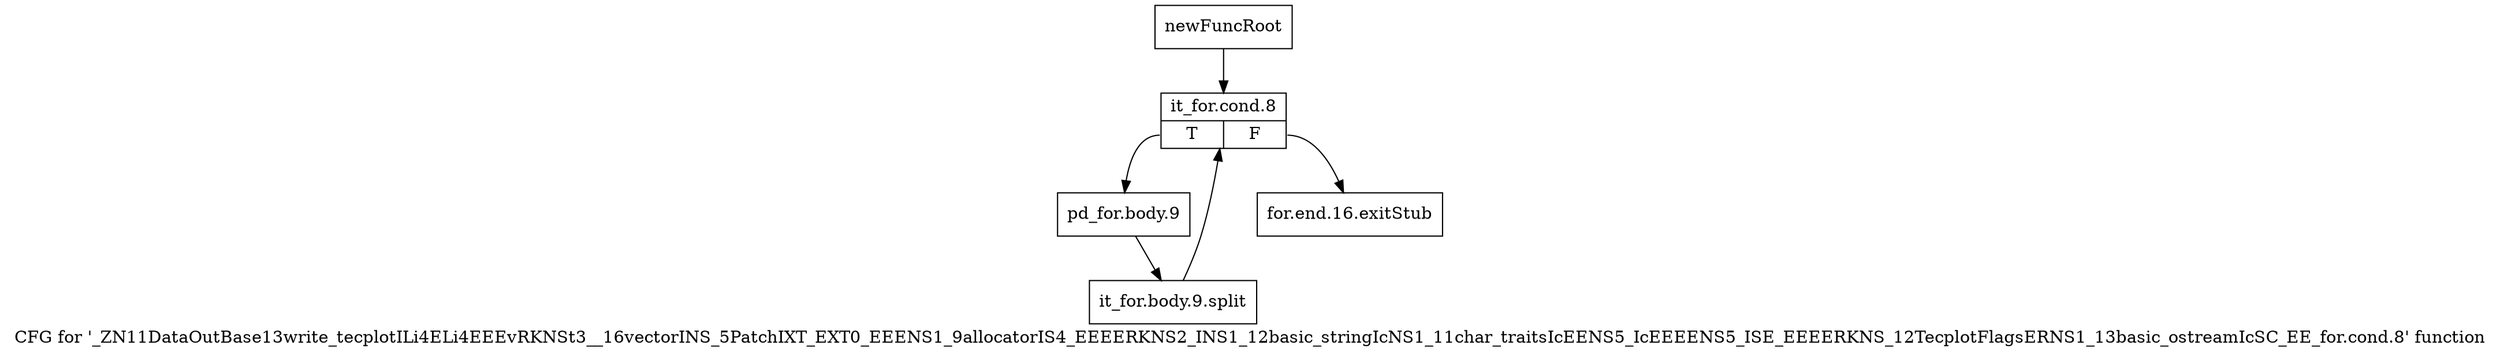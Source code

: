 digraph "CFG for '_ZN11DataOutBase13write_tecplotILi4ELi4EEEvRKNSt3__16vectorINS_5PatchIXT_EXT0_EEENS1_9allocatorIS4_EEEERKNS2_INS1_12basic_stringIcNS1_11char_traitsIcEENS5_IcEEEENS5_ISE_EEEERKNS_12TecplotFlagsERNS1_13basic_ostreamIcSC_EE_for.cond.8' function" {
	label="CFG for '_ZN11DataOutBase13write_tecplotILi4ELi4EEEvRKNSt3__16vectorINS_5PatchIXT_EXT0_EEENS1_9allocatorIS4_EEEERKNS2_INS1_12basic_stringIcNS1_11char_traitsIcEENS5_IcEEEENS5_ISE_EEEERKNS_12TecplotFlagsERNS1_13basic_ostreamIcSC_EE_for.cond.8' function";

	Node0x8c87c60 [shape=record,label="{newFuncRoot}"];
	Node0x8c87c60 -> Node0x8c87d00;
	Node0x8c87cb0 [shape=record,label="{for.end.16.exitStub}"];
	Node0x8c87d00 [shape=record,label="{it_for.cond.8|{<s0>T|<s1>F}}"];
	Node0x8c87d00:s0 -> Node0x8c87d50;
	Node0x8c87d00:s1 -> Node0x8c87cb0;
	Node0x8c87d50 [shape=record,label="{pd_for.body.9}"];
	Node0x8c87d50 -> Node0xb71fcb0;
	Node0xb71fcb0 [shape=record,label="{it_for.body.9.split}"];
	Node0xb71fcb0 -> Node0x8c87d00;
}
